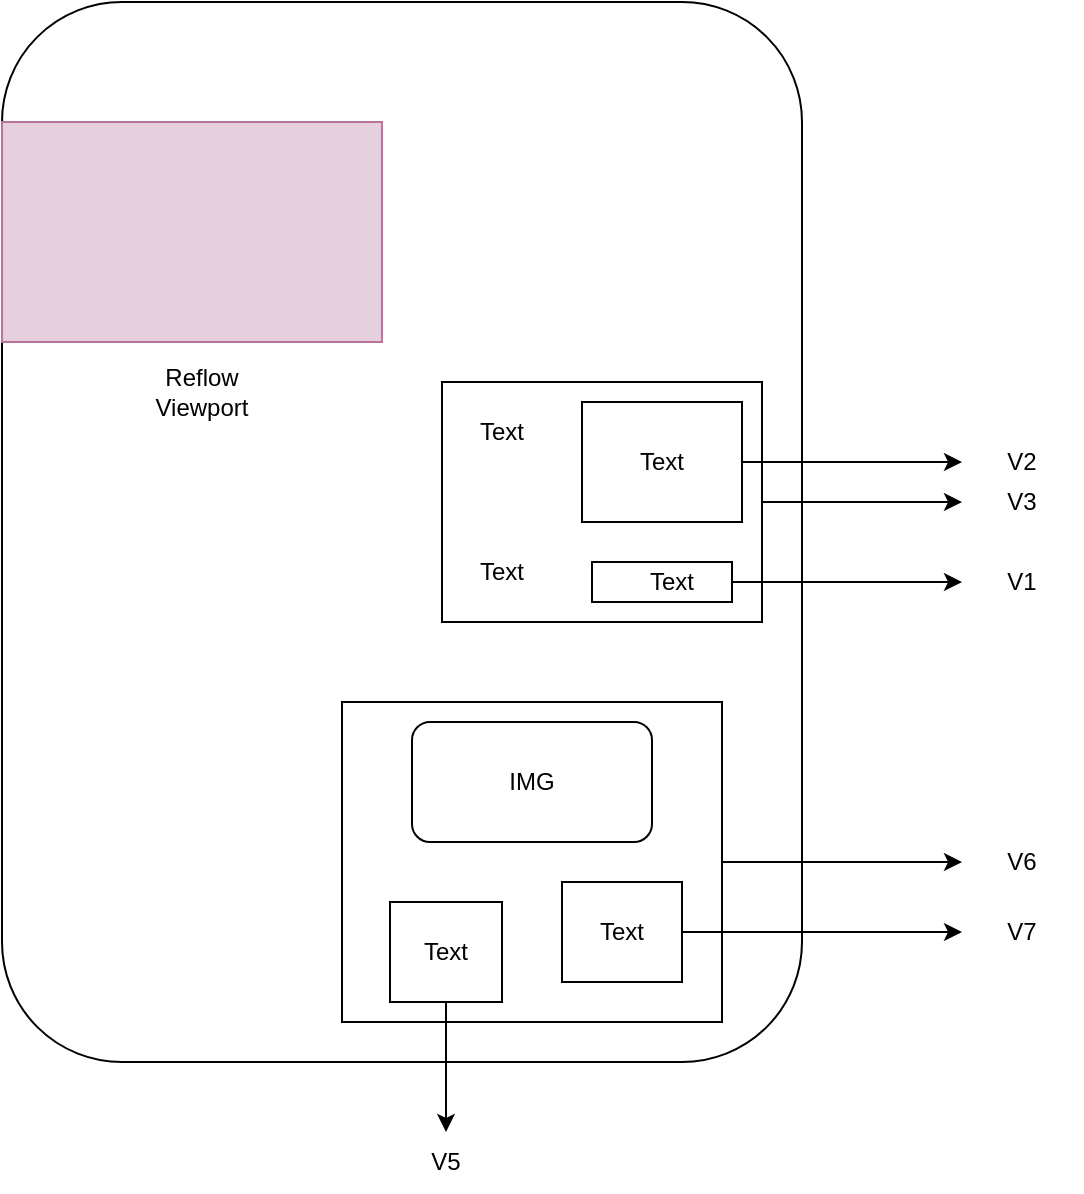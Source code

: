 <mxfile version="25.0.3">
  <diagram name="Page-1" id="PTpZYffYQ00e8gNU1o9Q">
    <mxGraphModel dx="954" dy="639" grid="1" gridSize="10" guides="1" tooltips="1" connect="1" arrows="1" fold="1" page="1" pageScale="1" pageWidth="827" pageHeight="1169" math="0" shadow="0">
      <root>
        <mxCell id="0" />
        <mxCell id="1" parent="0" />
        <mxCell id="JFBkRAcelTBhgvE8gBId-1" value="" style="rounded=1;whiteSpace=wrap;html=1;" parent="1" vertex="1">
          <mxGeometry x="190" y="60" width="400" height="530" as="geometry" />
        </mxCell>
        <mxCell id="JFBkRAcelTBhgvE8gBId-2" value="" style="rounded=0;whiteSpace=wrap;html=1;strokeColor=#B5739D;fillColor=#E6D0DE;" parent="1" vertex="1">
          <mxGeometry x="190" y="120" width="190" height="110" as="geometry" />
        </mxCell>
        <mxCell id="oWY8IwiOv_5lblKNOdbh-19" style="edgeStyle=orthogonalEdgeStyle;rounded=0;orthogonalLoop=1;jettySize=auto;html=1;" edge="1" parent="1" source="JFBkRAcelTBhgvE8gBId-3">
          <mxGeometry relative="1" as="geometry">
            <mxPoint x="670" y="310" as="targetPoint" />
          </mxGeometry>
        </mxCell>
        <mxCell id="JFBkRAcelTBhgvE8gBId-3" value="" style="rounded=0;whiteSpace=wrap;html=1;" parent="1" vertex="1">
          <mxGeometry x="410" y="250" width="160" height="120" as="geometry" />
        </mxCell>
        <mxCell id="JFBkRAcelTBhgvE8gBId-5" value="Text" style="text;html=1;align=center;verticalAlign=middle;whiteSpace=wrap;rounded=0;" parent="1" vertex="1">
          <mxGeometry x="410" y="260" width="60" height="30" as="geometry" />
        </mxCell>
        <mxCell id="JFBkRAcelTBhgvE8gBId-7" value="Text" style="text;html=1;align=center;verticalAlign=middle;whiteSpace=wrap;rounded=0;" parent="1" vertex="1">
          <mxGeometry x="410" y="330" width="60" height="30" as="geometry" />
        </mxCell>
        <mxCell id="oWY8IwiOv_5lblKNOdbh-5" style="edgeStyle=orthogonalEdgeStyle;rounded=0;orthogonalLoop=1;jettySize=auto;html=1;" edge="1" parent="1" source="JFBkRAcelTBhgvE8gBId-8">
          <mxGeometry relative="1" as="geometry">
            <mxPoint x="670" y="290" as="targetPoint" />
          </mxGeometry>
        </mxCell>
        <mxCell id="JFBkRAcelTBhgvE8gBId-8" value="" style="rounded=0;whiteSpace=wrap;html=1;" parent="1" vertex="1">
          <mxGeometry x="480" y="260" width="80" height="60" as="geometry" />
        </mxCell>
        <mxCell id="JFBkRAcelTBhgvE8gBId-9" value="Text" style="text;html=1;align=center;verticalAlign=middle;whiteSpace=wrap;rounded=0;" parent="1" vertex="1">
          <mxGeometry x="490" y="275" width="60" height="30" as="geometry" />
        </mxCell>
        <mxCell id="JFBkRAcelTBhgvE8gBId-10" value="" style="rounded=0;whiteSpace=wrap;html=1;" parent="1" vertex="1">
          <mxGeometry x="485" y="340" width="70" height="20" as="geometry" />
        </mxCell>
        <mxCell id="oWY8IwiOv_5lblKNOdbh-6" style="edgeStyle=orthogonalEdgeStyle;rounded=0;orthogonalLoop=1;jettySize=auto;html=1;" edge="1" parent="1" source="JFBkRAcelTBhgvE8gBId-11">
          <mxGeometry relative="1" as="geometry">
            <mxPoint x="670" y="350" as="targetPoint" />
          </mxGeometry>
        </mxCell>
        <mxCell id="JFBkRAcelTBhgvE8gBId-11" value="Text" style="text;html=1;align=center;verticalAlign=middle;whiteSpace=wrap;rounded=0;" parent="1" vertex="1">
          <mxGeometry x="495" y="345" width="60" height="10" as="geometry" />
        </mxCell>
        <mxCell id="oWY8IwiOv_5lblKNOdbh-1" value="Reflow Viewport" style="text;html=1;align=center;verticalAlign=middle;whiteSpace=wrap;rounded=0;" vertex="1" parent="1">
          <mxGeometry x="260" y="240" width="60" height="30" as="geometry" />
        </mxCell>
        <mxCell id="oWY8IwiOv_5lblKNOdbh-2" value="V3" style="text;html=1;align=center;verticalAlign=middle;whiteSpace=wrap;rounded=0;" vertex="1" parent="1">
          <mxGeometry x="670" y="295" width="60" height="30" as="geometry" />
        </mxCell>
        <mxCell id="oWY8IwiOv_5lblKNOdbh-3" value="V2" style="text;html=1;align=center;verticalAlign=middle;whiteSpace=wrap;rounded=0;" vertex="1" parent="1">
          <mxGeometry x="670" y="275" width="60" height="30" as="geometry" />
        </mxCell>
        <mxCell id="oWY8IwiOv_5lblKNOdbh-16" style="edgeStyle=orthogonalEdgeStyle;rounded=0;orthogonalLoop=1;jettySize=auto;html=1;" edge="1" parent="1" source="oWY8IwiOv_5lblKNOdbh-8">
          <mxGeometry relative="1" as="geometry">
            <mxPoint x="670" y="490" as="targetPoint" />
          </mxGeometry>
        </mxCell>
        <mxCell id="oWY8IwiOv_5lblKNOdbh-8" value="" style="rounded=0;whiteSpace=wrap;html=1;" vertex="1" parent="1">
          <mxGeometry x="360" y="410" width="190" height="160" as="geometry" />
        </mxCell>
        <mxCell id="oWY8IwiOv_5lblKNOdbh-7" value="V1" style="text;html=1;align=center;verticalAlign=middle;whiteSpace=wrap;rounded=0;" vertex="1" parent="1">
          <mxGeometry x="670" y="335" width="60" height="30" as="geometry" />
        </mxCell>
        <mxCell id="oWY8IwiOv_5lblKNOdbh-10" value="IMG" style="rounded=1;whiteSpace=wrap;html=1;" vertex="1" parent="1">
          <mxGeometry x="395" y="420" width="120" height="60" as="geometry" />
        </mxCell>
        <mxCell id="oWY8IwiOv_5lblKNOdbh-14" style="edgeStyle=orthogonalEdgeStyle;rounded=0;orthogonalLoop=1;jettySize=auto;html=1;" edge="1" parent="1" source="oWY8IwiOv_5lblKNOdbh-11" target="oWY8IwiOv_5lblKNOdbh-15">
          <mxGeometry relative="1" as="geometry">
            <mxPoint x="412" y="640" as="targetPoint" />
          </mxGeometry>
        </mxCell>
        <mxCell id="oWY8IwiOv_5lblKNOdbh-11" value="Text" style="rounded=0;whiteSpace=wrap;html=1;" vertex="1" parent="1">
          <mxGeometry x="384" y="510" width="56" height="50" as="geometry" />
        </mxCell>
        <mxCell id="oWY8IwiOv_5lblKNOdbh-13" style="edgeStyle=orthogonalEdgeStyle;rounded=0;orthogonalLoop=1;jettySize=auto;html=1;" edge="1" parent="1" source="oWY8IwiOv_5lblKNOdbh-12">
          <mxGeometry relative="1" as="geometry">
            <mxPoint x="670" y="525" as="targetPoint" />
          </mxGeometry>
        </mxCell>
        <mxCell id="oWY8IwiOv_5lblKNOdbh-12" value="Text" style="rounded=0;whiteSpace=wrap;html=1;" vertex="1" parent="1">
          <mxGeometry x="470" y="500" width="60" height="50" as="geometry" />
        </mxCell>
        <mxCell id="oWY8IwiOv_5lblKNOdbh-15" value="V5" style="text;html=1;align=center;verticalAlign=middle;whiteSpace=wrap;rounded=0;" vertex="1" parent="1">
          <mxGeometry x="382" y="625" width="60" height="30" as="geometry" />
        </mxCell>
        <mxCell id="oWY8IwiOv_5lblKNOdbh-17" value="V6" style="text;html=1;align=center;verticalAlign=middle;whiteSpace=wrap;rounded=0;" vertex="1" parent="1">
          <mxGeometry x="670" y="475" width="60" height="30" as="geometry" />
        </mxCell>
        <mxCell id="oWY8IwiOv_5lblKNOdbh-18" value="V7" style="text;html=1;align=center;verticalAlign=middle;whiteSpace=wrap;rounded=0;" vertex="1" parent="1">
          <mxGeometry x="670" y="510" width="60" height="30" as="geometry" />
        </mxCell>
      </root>
    </mxGraphModel>
  </diagram>
</mxfile>
